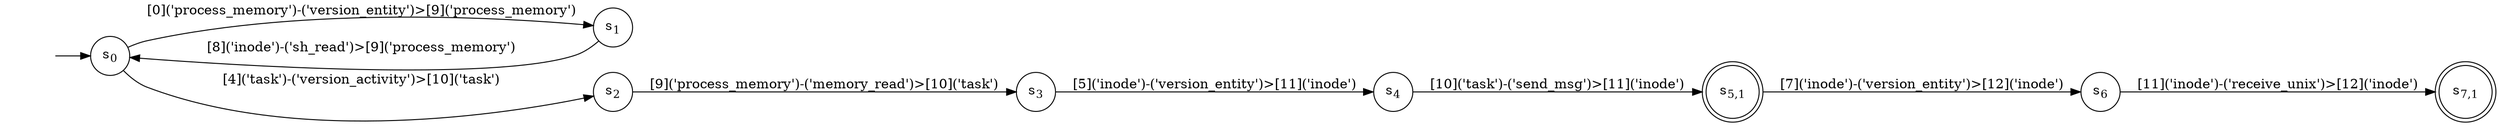 digraph DFA {
    rankdir = LR;
    I [style = invis];
    I -> S0;
    S0 [label = <s<sub>0</sub>>, shape = circle];
    S1 [label = <s<sub>1</sub>>, shape = circle];
    S1 -> S0 [label = "[8]('inode')-('sh_read')>[9]('process_memory')"];
    S0 -> S1 [label = "[0]('process_memory')-('version_entity')>[9]('process_memory')"];
    S2 [label = <s<sub>2</sub>>, shape = circle];
    S3 [label = <s<sub>3</sub>>, shape = circle];
    S4 [label = <s<sub>4</sub>>, shape = circle];
    S5 [label = <s<sub>5,1</sub>>, shape = circle, peripheries = 2];
    S6 [label = <s<sub>6</sub>>, shape = circle];
    S7 [label = <s<sub>7,1</sub>>, shape = circle, peripheries = 2];
    S6 -> S7 [label = "[11]('inode')-('receive_unix')>[12]('inode')"];
    S5 -> S6 [label = "[7]('inode')-('version_entity')>[12]('inode')"];
    S4 -> S5 [label = "[10]('task')-('send_msg')>[11]('inode')"];
    S3 -> S4 [label = "[5]('inode')-('version_entity')>[11]('inode')"];
    S2 -> S3 [label = "[9]('process_memory')-('memory_read')>[10]('task')"];
    S0 -> S2 [label = "[4]('task')-('version_activity')>[10]('task')"];
}
